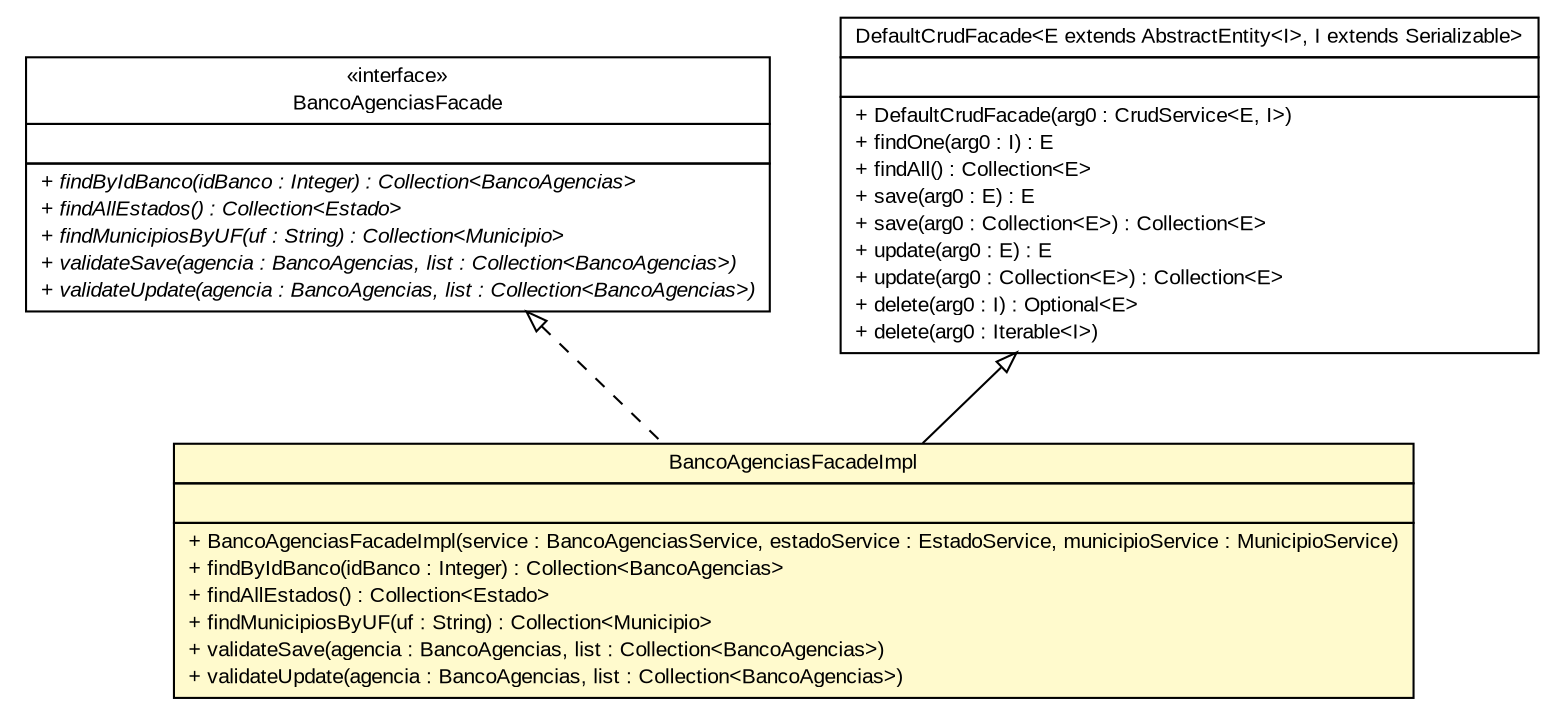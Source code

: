 #!/usr/local/bin/dot
#
# Class diagram 
# Generated by UMLGraph version R5_6 (http://www.umlgraph.org/)
#

digraph G {
	edge [fontname="arial",fontsize=10,labelfontname="arial",labelfontsize=10];
	node [fontname="arial",fontsize=10,shape=plaintext];
	nodesep=0.25;
	ranksep=0.5;
	// br.gov.to.sefaz.arr.parametros.business.facade.BancoAgenciasFacade
	c37618 [label=<<table title="br.gov.to.sefaz.arr.parametros.business.facade.BancoAgenciasFacade" border="0" cellborder="1" cellspacing="0" cellpadding="2" port="p" href="../BancoAgenciasFacade.html">
		<tr><td><table border="0" cellspacing="0" cellpadding="1">
<tr><td align="center" balign="center"> &#171;interface&#187; </td></tr>
<tr><td align="center" balign="center"> BancoAgenciasFacade </td></tr>
		</table></td></tr>
		<tr><td><table border="0" cellspacing="0" cellpadding="1">
<tr><td align="left" balign="left">  </td></tr>
		</table></td></tr>
		<tr><td><table border="0" cellspacing="0" cellpadding="1">
<tr><td align="left" balign="left"><font face="arial italic" point-size="10.0"> + findByIdBanco(idBanco : Integer) : Collection&lt;BancoAgencias&gt; </font></td></tr>
<tr><td align="left" balign="left"><font face="arial italic" point-size="10.0"> + findAllEstados() : Collection&lt;Estado&gt; </font></td></tr>
<tr><td align="left" balign="left"><font face="arial italic" point-size="10.0"> + findMunicipiosByUF(uf : String) : Collection&lt;Municipio&gt; </font></td></tr>
<tr><td align="left" balign="left"><font face="arial italic" point-size="10.0"> + validateSave(agencia : BancoAgencias, list : Collection&lt;BancoAgencias&gt;) </font></td></tr>
<tr><td align="left" balign="left"><font face="arial italic" point-size="10.0"> + validateUpdate(agencia : BancoAgencias, list : Collection&lt;BancoAgencias&gt;) </font></td></tr>
		</table></td></tr>
		</table>>, URL="../BancoAgenciasFacade.html", fontname="arial", fontcolor="black", fontsize=10.0];
	// br.gov.to.sefaz.arr.parametros.business.facade.impl.BancoAgenciasFacadeImpl
	c37628 [label=<<table title="br.gov.to.sefaz.arr.parametros.business.facade.impl.BancoAgenciasFacadeImpl" border="0" cellborder="1" cellspacing="0" cellpadding="2" port="p" bgcolor="lemonChiffon" href="./BancoAgenciasFacadeImpl.html">
		<tr><td><table border="0" cellspacing="0" cellpadding="1">
<tr><td align="center" balign="center"> BancoAgenciasFacadeImpl </td></tr>
		</table></td></tr>
		<tr><td><table border="0" cellspacing="0" cellpadding="1">
<tr><td align="left" balign="left">  </td></tr>
		</table></td></tr>
		<tr><td><table border="0" cellspacing="0" cellpadding="1">
<tr><td align="left" balign="left"> + BancoAgenciasFacadeImpl(service : BancoAgenciasService, estadoService : EstadoService, municipioService : MunicipioService) </td></tr>
<tr><td align="left" balign="left"> + findByIdBanco(idBanco : Integer) : Collection&lt;BancoAgencias&gt; </td></tr>
<tr><td align="left" balign="left"> + findAllEstados() : Collection&lt;Estado&gt; </td></tr>
<tr><td align="left" balign="left"> + findMunicipiosByUF(uf : String) : Collection&lt;Municipio&gt; </td></tr>
<tr><td align="left" balign="left"> + validateSave(agencia : BancoAgencias, list : Collection&lt;BancoAgencias&gt;) </td></tr>
<tr><td align="left" balign="left"> + validateUpdate(agencia : BancoAgencias, list : Collection&lt;BancoAgencias&gt;) </td></tr>
		</table></td></tr>
		</table>>, URL="./BancoAgenciasFacadeImpl.html", fontname="arial", fontcolor="black", fontsize=10.0];
	//br.gov.to.sefaz.arr.parametros.business.facade.impl.BancoAgenciasFacadeImpl extends br.gov.to.sefaz.business.facade.impl.DefaultCrudFacade<br.gov.to.sefaz.arr.persistence.entity.BancoAgencias, br.gov.to.sefaz.arr.persistence.entity.BancoAgenciasPK>
	c37970:p -> c37628:p [dir=back,arrowtail=empty];
	//br.gov.to.sefaz.arr.parametros.business.facade.impl.BancoAgenciasFacadeImpl implements br.gov.to.sefaz.arr.parametros.business.facade.BancoAgenciasFacade
	c37618:p -> c37628:p [dir=back,arrowtail=empty,style=dashed];
	// br.gov.to.sefaz.business.facade.impl.DefaultCrudFacade<E extends br.gov.to.sefaz.persistence.entity.AbstractEntity<I>, I extends java.io.Serializable>
	c37970 [label=<<table title="br.gov.to.sefaz.business.facade.impl.DefaultCrudFacade" border="0" cellborder="1" cellspacing="0" cellpadding="2" port="p" href="http://java.sun.com/j2se/1.4.2/docs/api/br/gov/to/sefaz/business/facade/impl/DefaultCrudFacade.html">
		<tr><td><table border="0" cellspacing="0" cellpadding="1">
<tr><td align="center" balign="center"> DefaultCrudFacade&lt;E extends AbstractEntity&lt;I&gt;, I extends Serializable&gt; </td></tr>
		</table></td></tr>
		<tr><td><table border="0" cellspacing="0" cellpadding="1">
<tr><td align="left" balign="left">  </td></tr>
		</table></td></tr>
		<tr><td><table border="0" cellspacing="0" cellpadding="1">
<tr><td align="left" balign="left"> + DefaultCrudFacade(arg0 : CrudService&lt;E, I&gt;) </td></tr>
<tr><td align="left" balign="left"> + findOne(arg0 : I) : E </td></tr>
<tr><td align="left" balign="left"> + findAll() : Collection&lt;E&gt; </td></tr>
<tr><td align="left" balign="left"> + save(arg0 : E) : E </td></tr>
<tr><td align="left" balign="left"> + save(arg0 : Collection&lt;E&gt;) : Collection&lt;E&gt; </td></tr>
<tr><td align="left" balign="left"> + update(arg0 : E) : E </td></tr>
<tr><td align="left" balign="left"> + update(arg0 : Collection&lt;E&gt;) : Collection&lt;E&gt; </td></tr>
<tr><td align="left" balign="left"> + delete(arg0 : I) : Optional&lt;E&gt; </td></tr>
<tr><td align="left" balign="left"> + delete(arg0 : Iterable&lt;I&gt;) </td></tr>
		</table></td></tr>
		</table>>, URL="http://java.sun.com/j2se/1.4.2/docs/api/br/gov/to/sefaz/business/facade/impl/DefaultCrudFacade.html", fontname="arial", fontcolor="black", fontsize=10.0];
}

